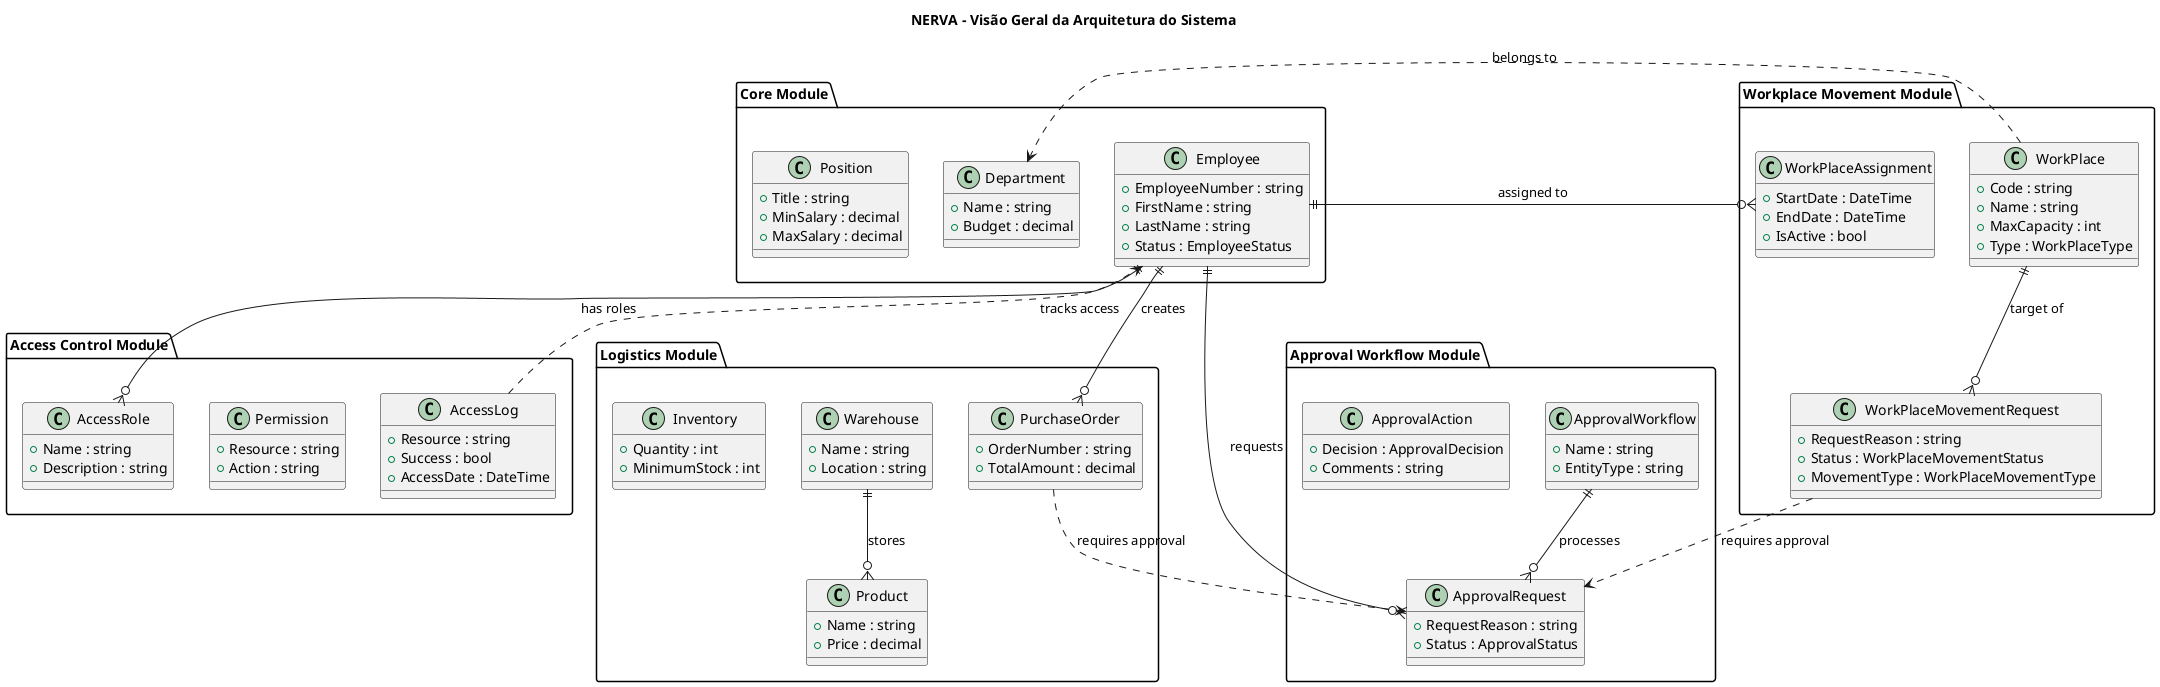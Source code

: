 @startuml NERVA_System_Architecture_Overview
!define NERVA_SYSTEM_OVERVIEW

title NERVA - Visão Geral da Arquitetura do Sistema

' ===== SYSTEM MODULES =====
package "Core Module" {
    class Employee {
        + EmployeeNumber : string
        + FirstName : string
        + LastName : string
        + Status : EmployeeStatus
    }
    
    class Department {
        + Name : string
        + Budget : decimal
    }
    
    class Position {
        + Title : string
        + MinSalary : decimal
        + MaxSalary : decimal
    }
}

package "Access Control Module" {
    class AccessRole {
        + Name : string
        + Description : string
    }
    
    class Permission {
        + Resource : string
        + Action : string
    }
    
    class AccessLog {
        + Resource : string
        + Success : bool
        + AccessDate : DateTime
    }
}

package "Approval Workflow Module" {
    class ApprovalWorkflow {
        + Name : string
        + EntityType : string
    }
    
    class ApprovalRequest {
        + RequestReason : string
        + Status : ApprovalStatus
    }
    
    class ApprovalAction {
        + Decision : ApprovalDecision
        + Comments : string
    }
}

package "Logistics Module" {
    class Product {
        + Name : string
        + Price : decimal
    }
    
    class Warehouse {
        + Name : string
        + Location : string
    }
    
    class PurchaseOrder {
        + OrderNumber : string
        + TotalAmount : decimal
    }
    
    class Inventory {
        + Quantity : int
        + MinimumStock : int
    }
}

package "Workplace Movement Module" {
    class WorkPlace {
        + Code : string
        + Name : string
        + MaxCapacity : int
        + Type : WorkPlaceType
    }
    
    class WorkPlaceMovementRequest {
        + RequestReason : string
        + Status : WorkPlaceMovementStatus
        + MovementType : WorkPlaceMovementType
    }
    
    class WorkPlaceAssignment {
        + StartDate : DateTime
        + EndDate : DateTime
        + IsActive : bool
    }
}

' ===== MODULE RELATIONSHIPS =====
Employee ||--o{ AccessRole : "has roles"
Employee ||--o{ ApprovalRequest : "requests"
Employee ||--o{ PurchaseOrder : "creates"
Employee ||--o{ WorkPlaceAssignment : "assigned to"
ApprovalWorkflow ||--o{ ApprovalRequest : "processes"
WorkPlace ||--o{ WorkPlaceMovementRequest : "target of"
Warehouse ||--o{ Product : "stores"

' ===== CROSS-MODULE INTEGRATIONS =====
WorkPlaceMovementRequest ..> ApprovalRequest : "requires approval"
PurchaseOrder ..> ApprovalRequest : "requires approval"
AccessLog ..> Employee : "tracks access"
WorkPlace ..> Department : "belongs to"

@enduml
